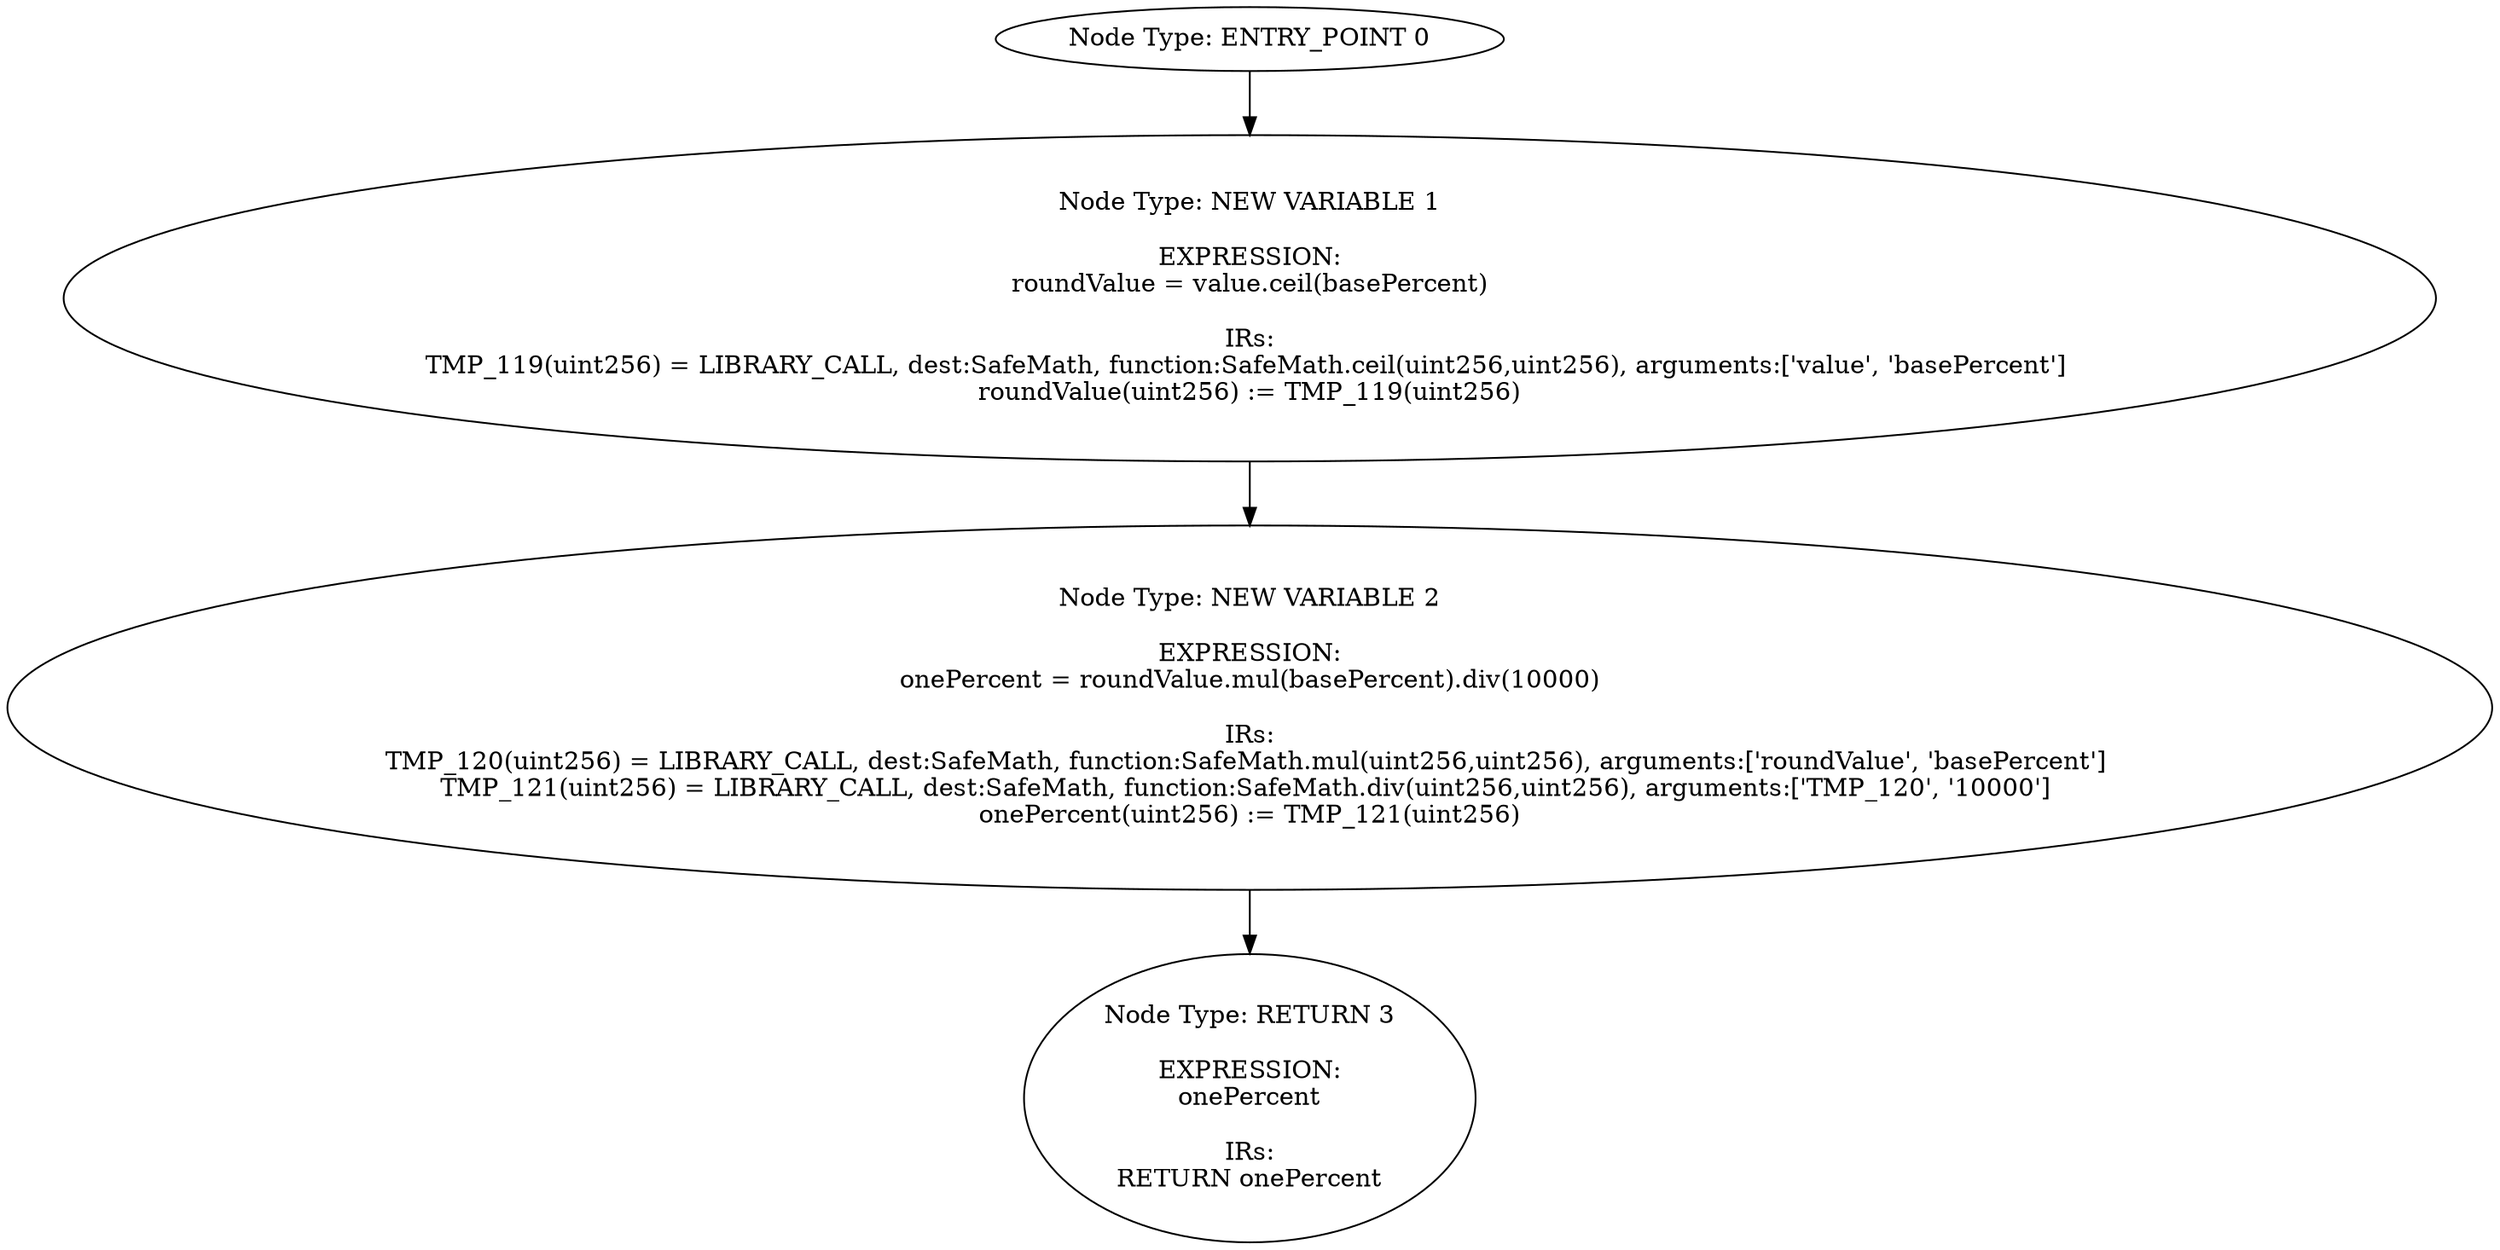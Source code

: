 digraph{
0[label="Node Type: ENTRY_POINT 0
"];
0->1;
1[label="Node Type: NEW VARIABLE 1

EXPRESSION:
roundValue = value.ceil(basePercent)

IRs:
TMP_119(uint256) = LIBRARY_CALL, dest:SafeMath, function:SafeMath.ceil(uint256,uint256), arguments:['value', 'basePercent'] 
roundValue(uint256) := TMP_119(uint256)"];
1->2;
2[label="Node Type: NEW VARIABLE 2

EXPRESSION:
onePercent = roundValue.mul(basePercent).div(10000)

IRs:
TMP_120(uint256) = LIBRARY_CALL, dest:SafeMath, function:SafeMath.mul(uint256,uint256), arguments:['roundValue', 'basePercent'] 
TMP_121(uint256) = LIBRARY_CALL, dest:SafeMath, function:SafeMath.div(uint256,uint256), arguments:['TMP_120', '10000'] 
onePercent(uint256) := TMP_121(uint256)"];
2->3;
3[label="Node Type: RETURN 3

EXPRESSION:
onePercent

IRs:
RETURN onePercent"];
}
